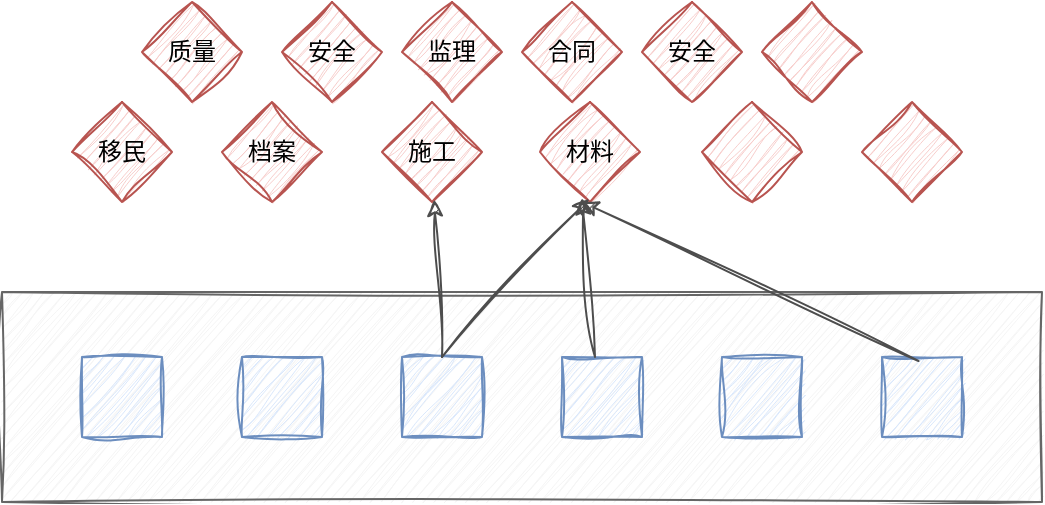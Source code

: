 <mxfile version="23.1.5" type="github">
  <diagram name="第 1 页" id="bGJNGrRy-MdI9whODqqo">
    <mxGraphModel dx="1434" dy="758" grid="1" gridSize="10" guides="1" tooltips="1" connect="1" arrows="1" fold="1" page="1" pageScale="1" pageWidth="827" pageHeight="1169" math="0" shadow="0">
      <root>
        <mxCell id="0" />
        <mxCell id="1" parent="0" />
        <mxCell id="CJP05kXUEJSl1xC4KEPV-6" value="" style="rounded=0;whiteSpace=wrap;html=1;fillColor=#f5f5f5;fontColor=#333333;strokeColor=#666666;shadow=0;sketch=1;curveFitting=1;jiggle=2;" vertex="1" parent="1">
          <mxGeometry x="120" y="335" width="520" height="105" as="geometry" />
        </mxCell>
        <mxCell id="CJP05kXUEJSl1xC4KEPV-1" value="" style="whiteSpace=wrap;html=1;aspect=fixed;fillColor=#dae8fc;strokeColor=#6c8ebf;shadow=0;sketch=1;curveFitting=1;jiggle=2;" vertex="1" parent="1">
          <mxGeometry x="160" y="367.5" width="40" height="40" as="geometry" />
        </mxCell>
        <mxCell id="CJP05kXUEJSl1xC4KEPV-2" value="" style="whiteSpace=wrap;html=1;aspect=fixed;fillColor=#dae8fc;strokeColor=#6c8ebf;shadow=0;sketch=1;curveFitting=1;jiggle=2;" vertex="1" parent="1">
          <mxGeometry x="240" y="367.5" width="40" height="40" as="geometry" />
        </mxCell>
        <mxCell id="CJP05kXUEJSl1xC4KEPV-3" value="" style="whiteSpace=wrap;html=1;aspect=fixed;fillColor=#dae8fc;strokeColor=#6c8ebf;shadow=0;sketch=1;curveFitting=1;jiggle=2;" vertex="1" parent="1">
          <mxGeometry x="320" y="367.5" width="40" height="40" as="geometry" />
        </mxCell>
        <mxCell id="CJP05kXUEJSl1xC4KEPV-4" value="" style="whiteSpace=wrap;html=1;aspect=fixed;fillColor=#dae8fc;strokeColor=#6c8ebf;shadow=0;sketch=1;curveFitting=1;jiggle=2;" vertex="1" parent="1">
          <mxGeometry x="400" y="367.5" width="40" height="40" as="geometry" />
        </mxCell>
        <mxCell id="CJP05kXUEJSl1xC4KEPV-5" value="" style="whiteSpace=wrap;html=1;aspect=fixed;fillColor=#dae8fc;strokeColor=#6c8ebf;shadow=0;sketch=1;curveFitting=1;jiggle=2;" vertex="1" parent="1">
          <mxGeometry x="480" y="367.5" width="40" height="40" as="geometry" />
        </mxCell>
        <mxCell id="CJP05kXUEJSl1xC4KEPV-8" value="" style="whiteSpace=wrap;html=1;aspect=fixed;fillColor=#dae8fc;strokeColor=#6c8ebf;shadow=0;sketch=1;curveFitting=1;jiggle=2;" vertex="1" parent="1">
          <mxGeometry x="560" y="367.5" width="40" height="40" as="geometry" />
        </mxCell>
        <mxCell id="CJP05kXUEJSl1xC4KEPV-10" value="移民" style="rhombus;whiteSpace=wrap;html=1;fillColor=#f8cecc;strokeColor=#b85450;shadow=0;sketch=1;curveFitting=1;jiggle=2;" vertex="1" parent="1">
          <mxGeometry x="155" y="240" width="50" height="50" as="geometry" />
        </mxCell>
        <mxCell id="CJP05kXUEJSl1xC4KEPV-11" value="档案" style="rhombus;whiteSpace=wrap;html=1;fillColor=#f8cecc;strokeColor=#b85450;shadow=0;sketch=1;curveFitting=1;jiggle=2;" vertex="1" parent="1">
          <mxGeometry x="230" y="240" width="50" height="50" as="geometry" />
        </mxCell>
        <mxCell id="CJP05kXUEJSl1xC4KEPV-12" value="施工" style="rhombus;whiteSpace=wrap;html=1;fillColor=#f8cecc;strokeColor=#b85450;shadow=0;sketch=1;curveFitting=1;jiggle=2;" vertex="1" parent="1">
          <mxGeometry x="310" y="240" width="50" height="50" as="geometry" />
        </mxCell>
        <mxCell id="CJP05kXUEJSl1xC4KEPV-13" value="材料" style="rhombus;whiteSpace=wrap;html=1;fillColor=#f8cecc;strokeColor=#b85450;shadow=0;sketch=1;curveFitting=1;jiggle=2;" vertex="1" parent="1">
          <mxGeometry x="389" y="240" width="50" height="50" as="geometry" />
        </mxCell>
        <mxCell id="CJP05kXUEJSl1xC4KEPV-14" value="" style="rhombus;whiteSpace=wrap;html=1;fillColor=#f8cecc;strokeColor=#b85450;shadow=0;sketch=1;curveFitting=1;jiggle=2;" vertex="1" parent="1">
          <mxGeometry x="470" y="240" width="50" height="50" as="geometry" />
        </mxCell>
        <mxCell id="CJP05kXUEJSl1xC4KEPV-15" value="" style="rhombus;whiteSpace=wrap;html=1;fillColor=#f8cecc;strokeColor=#b85450;shadow=0;sketch=1;curveFitting=1;jiggle=2;" vertex="1" parent="1">
          <mxGeometry x="550" y="240" width="50" height="50" as="geometry" />
        </mxCell>
        <mxCell id="CJP05kXUEJSl1xC4KEPV-16" value="质量" style="rhombus;whiteSpace=wrap;html=1;fillColor=#f8cecc;strokeColor=#b85450;shadow=0;sketch=1;curveFitting=1;jiggle=2;" vertex="1" parent="1">
          <mxGeometry x="190" y="190" width="50" height="50" as="geometry" />
        </mxCell>
        <mxCell id="CJP05kXUEJSl1xC4KEPV-17" value="安全" style="rhombus;whiteSpace=wrap;html=1;fillColor=#f8cecc;strokeColor=#b85450;shadow=0;sketch=1;curveFitting=1;jiggle=2;" vertex="1" parent="1">
          <mxGeometry x="260" y="190" width="50" height="50" as="geometry" />
        </mxCell>
        <mxCell id="CJP05kXUEJSl1xC4KEPV-18" value="监理" style="rhombus;whiteSpace=wrap;html=1;fillColor=#f8cecc;strokeColor=#b85450;shadow=0;sketch=1;curveFitting=1;jiggle=2;" vertex="1" parent="1">
          <mxGeometry x="320" y="190" width="50" height="50" as="geometry" />
        </mxCell>
        <mxCell id="CJP05kXUEJSl1xC4KEPV-19" value="合同" style="rhombus;whiteSpace=wrap;html=1;fillColor=#f8cecc;strokeColor=#b85450;shadow=0;sketch=1;curveFitting=1;jiggle=2;" vertex="1" parent="1">
          <mxGeometry x="380" y="190" width="50" height="50" as="geometry" />
        </mxCell>
        <mxCell id="CJP05kXUEJSl1xC4KEPV-20" value="安全" style="rhombus;whiteSpace=wrap;html=1;fillColor=#f8cecc;strokeColor=#b85450;shadow=0;sketch=1;curveFitting=1;jiggle=2;" vertex="1" parent="1">
          <mxGeometry x="440" y="190" width="50" height="50" as="geometry" />
        </mxCell>
        <mxCell id="CJP05kXUEJSl1xC4KEPV-21" value="" style="rhombus;whiteSpace=wrap;html=1;fillColor=#f8cecc;strokeColor=#b85450;shadow=0;sketch=1;curveFitting=1;jiggle=2;" vertex="1" parent="1">
          <mxGeometry x="500" y="190" width="50" height="50" as="geometry" />
        </mxCell>
        <mxCell id="CJP05kXUEJSl1xC4KEPV-22" value="" style="endArrow=classic;html=1;rounded=0;exitX=0.5;exitY=0;exitDx=0;exitDy=0;strokeColor=#4D4D4D;shadow=0;sketch=1;curveFitting=1;jiggle=2;" edge="1" parent="1" source="CJP05kXUEJSl1xC4KEPV-3" target="CJP05kXUEJSl1xC4KEPV-12">
          <mxGeometry width="50" height="50" relative="1" as="geometry">
            <mxPoint x="382" y="334" as="sourcePoint" />
            <mxPoint x="432" y="284" as="targetPoint" />
          </mxGeometry>
        </mxCell>
        <mxCell id="CJP05kXUEJSl1xC4KEPV-24" value="" style="endArrow=classic;html=1;rounded=0;exitX=0.5;exitY=0;exitDx=0;exitDy=0;strokeColor=#4D4D4D;shadow=0;sketch=1;curveFitting=1;jiggle=2;" edge="1" parent="1" source="CJP05kXUEJSl1xC4KEPV-3">
          <mxGeometry width="50" height="50" relative="1" as="geometry">
            <mxPoint x="417.5" y="367.5" as="sourcePoint" />
            <mxPoint x="413.5" y="288.5" as="targetPoint" />
          </mxGeometry>
        </mxCell>
        <mxCell id="CJP05kXUEJSl1xC4KEPV-25" value="" style="endArrow=classic;html=1;rounded=0;exitX=0.5;exitY=0;exitDx=0;exitDy=0;strokeColor=#4D4D4D;shadow=0;sketch=1;curveFitting=1;jiggle=2;" edge="1" parent="1">
          <mxGeometry width="50" height="50" relative="1" as="geometry">
            <mxPoint x="416.5" y="367.5" as="sourcePoint" />
            <mxPoint x="410" y="288" as="targetPoint" />
          </mxGeometry>
        </mxCell>
        <mxCell id="CJP05kXUEJSl1xC4KEPV-26" value="" style="endArrow=classic;html=1;rounded=0;exitX=0.5;exitY=0;exitDx=0;exitDy=0;strokeColor=#4D4D4D;shadow=0;sketch=1;curveFitting=1;jiggle=2;" edge="1" parent="1">
          <mxGeometry width="50" height="50" relative="1" as="geometry">
            <mxPoint x="578.25" y="369.5" as="sourcePoint" />
            <mxPoint x="410" y="290" as="targetPoint" />
          </mxGeometry>
        </mxCell>
      </root>
    </mxGraphModel>
  </diagram>
</mxfile>

